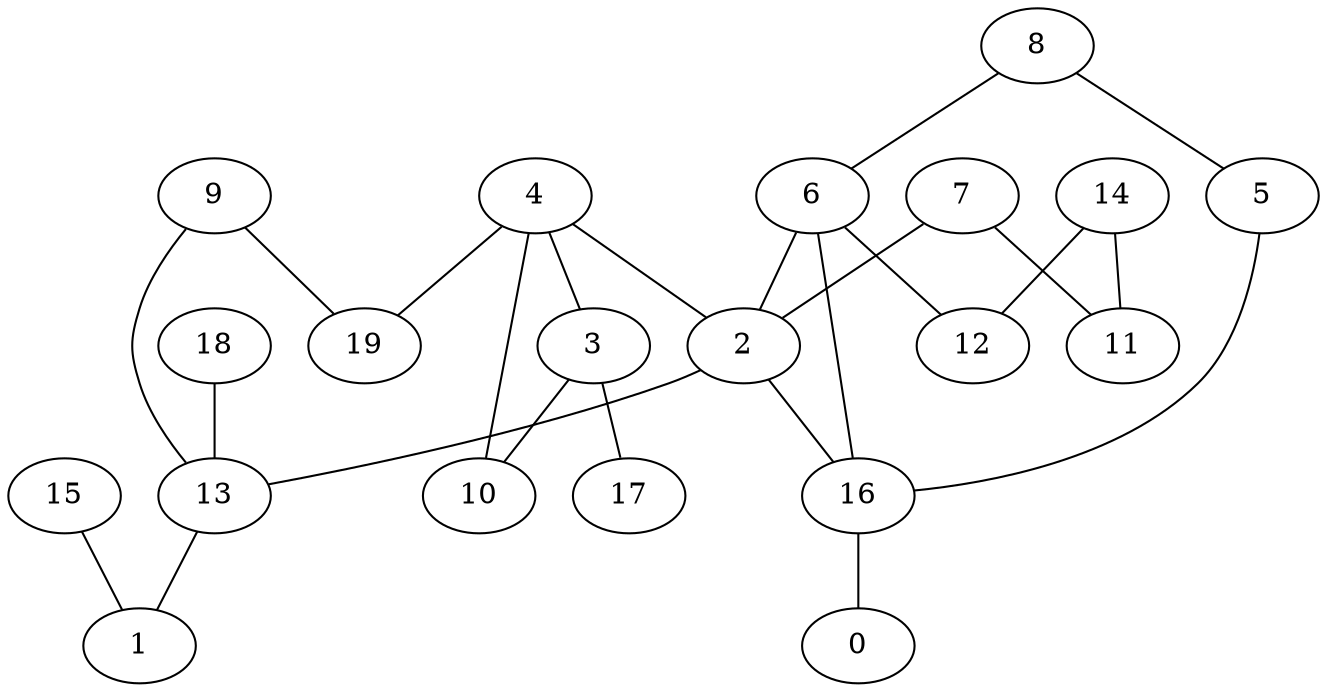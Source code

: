 digraph GG_graph {

subgraph G_graph {
edge [color = black]
"9" -> "19" [dir = none]
"9" -> "13" [dir = none]
"5" -> "16" [dir = none]
"15" -> "1" [dir = none]
"13" -> "1" [dir = none]
"2" -> "16" [dir = none]
"2" -> "13" [dir = none]
"3" -> "17" [dir = none]
"16" -> "0" [dir = none]
"8" -> "6" [dir = none]
"8" -> "5" [dir = none]
"18" -> "13" [dir = none]
"4" -> "10" [dir = none]
"4" -> "3" [dir = none]
"4" -> "2" [dir = none]
"14" -> "12" [dir = none]
"14" -> "11" [dir = none]
"7" -> "11" [dir = none]
"7" -> "2" [dir = none]
"6" -> "12" [dir = none]
"4" -> "19" [dir = none]
"6" -> "16" [dir = none]
"3" -> "10" [dir = none]
"6" -> "2" [dir = none]
}

}
